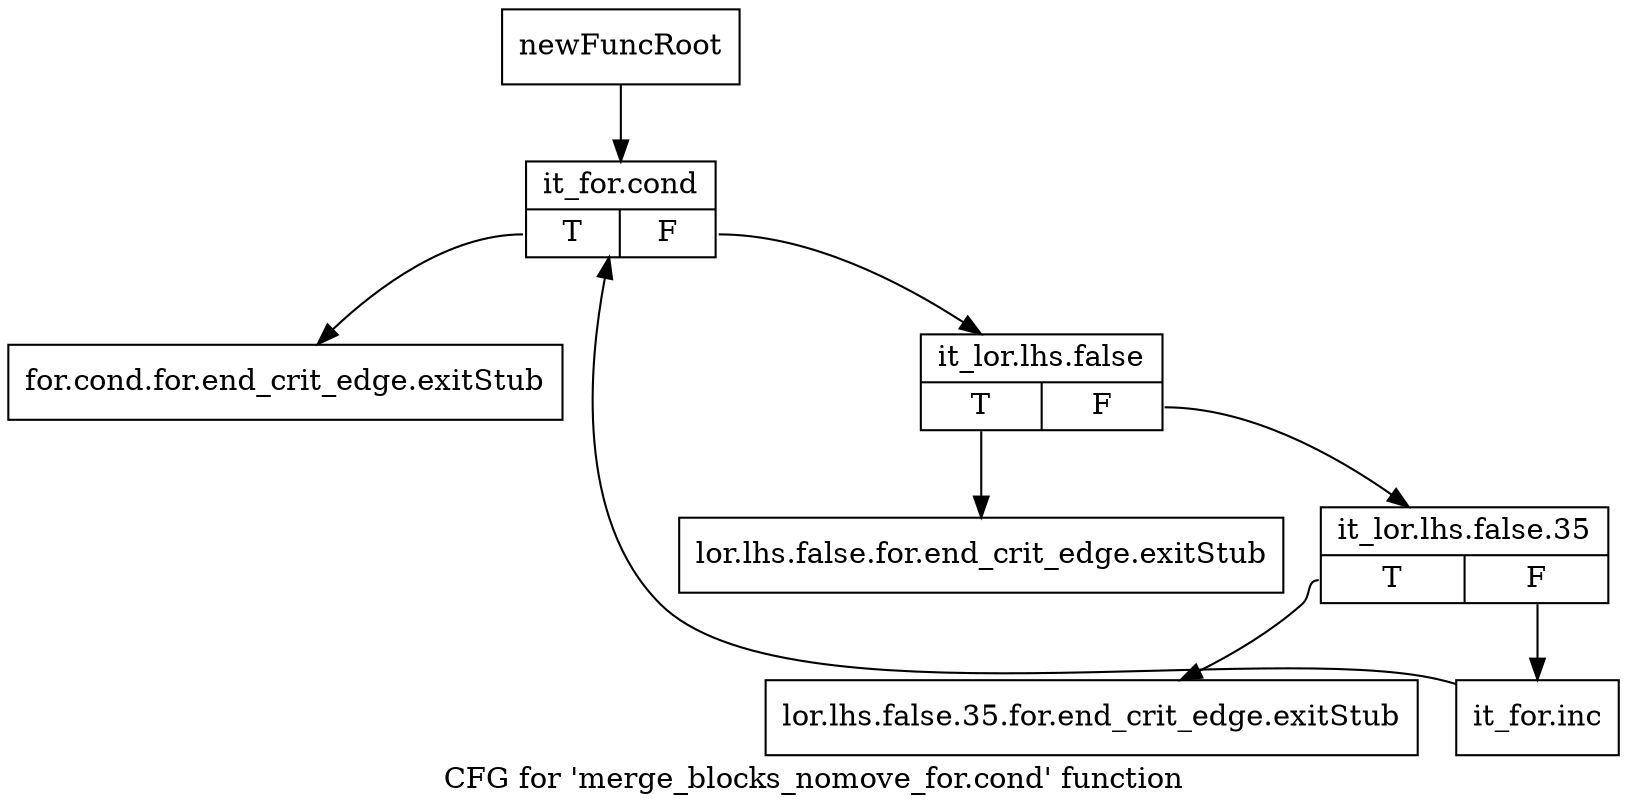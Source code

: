 digraph "CFG for 'merge_blocks_nomove_for.cond' function" {
	label="CFG for 'merge_blocks_nomove_for.cond' function";

	Node0xa580600 [shape=record,label="{newFuncRoot}"];
	Node0xa580600 -> Node0xa580740;
	Node0xa580650 [shape=record,label="{for.cond.for.end_crit_edge.exitStub}"];
	Node0xa5806a0 [shape=record,label="{lor.lhs.false.for.end_crit_edge.exitStub}"];
	Node0xa5806f0 [shape=record,label="{lor.lhs.false.35.for.end_crit_edge.exitStub}"];
	Node0xa580740 [shape=record,label="{it_for.cond|{<s0>T|<s1>F}}"];
	Node0xa580740:s0 -> Node0xa580650;
	Node0xa580740:s1 -> Node0xa580790;
	Node0xa580790 [shape=record,label="{it_lor.lhs.false|{<s0>T|<s1>F}}"];
	Node0xa580790:s0 -> Node0xa5806a0;
	Node0xa580790:s1 -> Node0xa5807e0;
	Node0xa5807e0 [shape=record,label="{it_lor.lhs.false.35|{<s0>T|<s1>F}}"];
	Node0xa5807e0:s0 -> Node0xa5806f0;
	Node0xa5807e0:s1 -> Node0xa580830;
	Node0xa580830 [shape=record,label="{it_for.inc}"];
	Node0xa580830 -> Node0xa580740;
}
